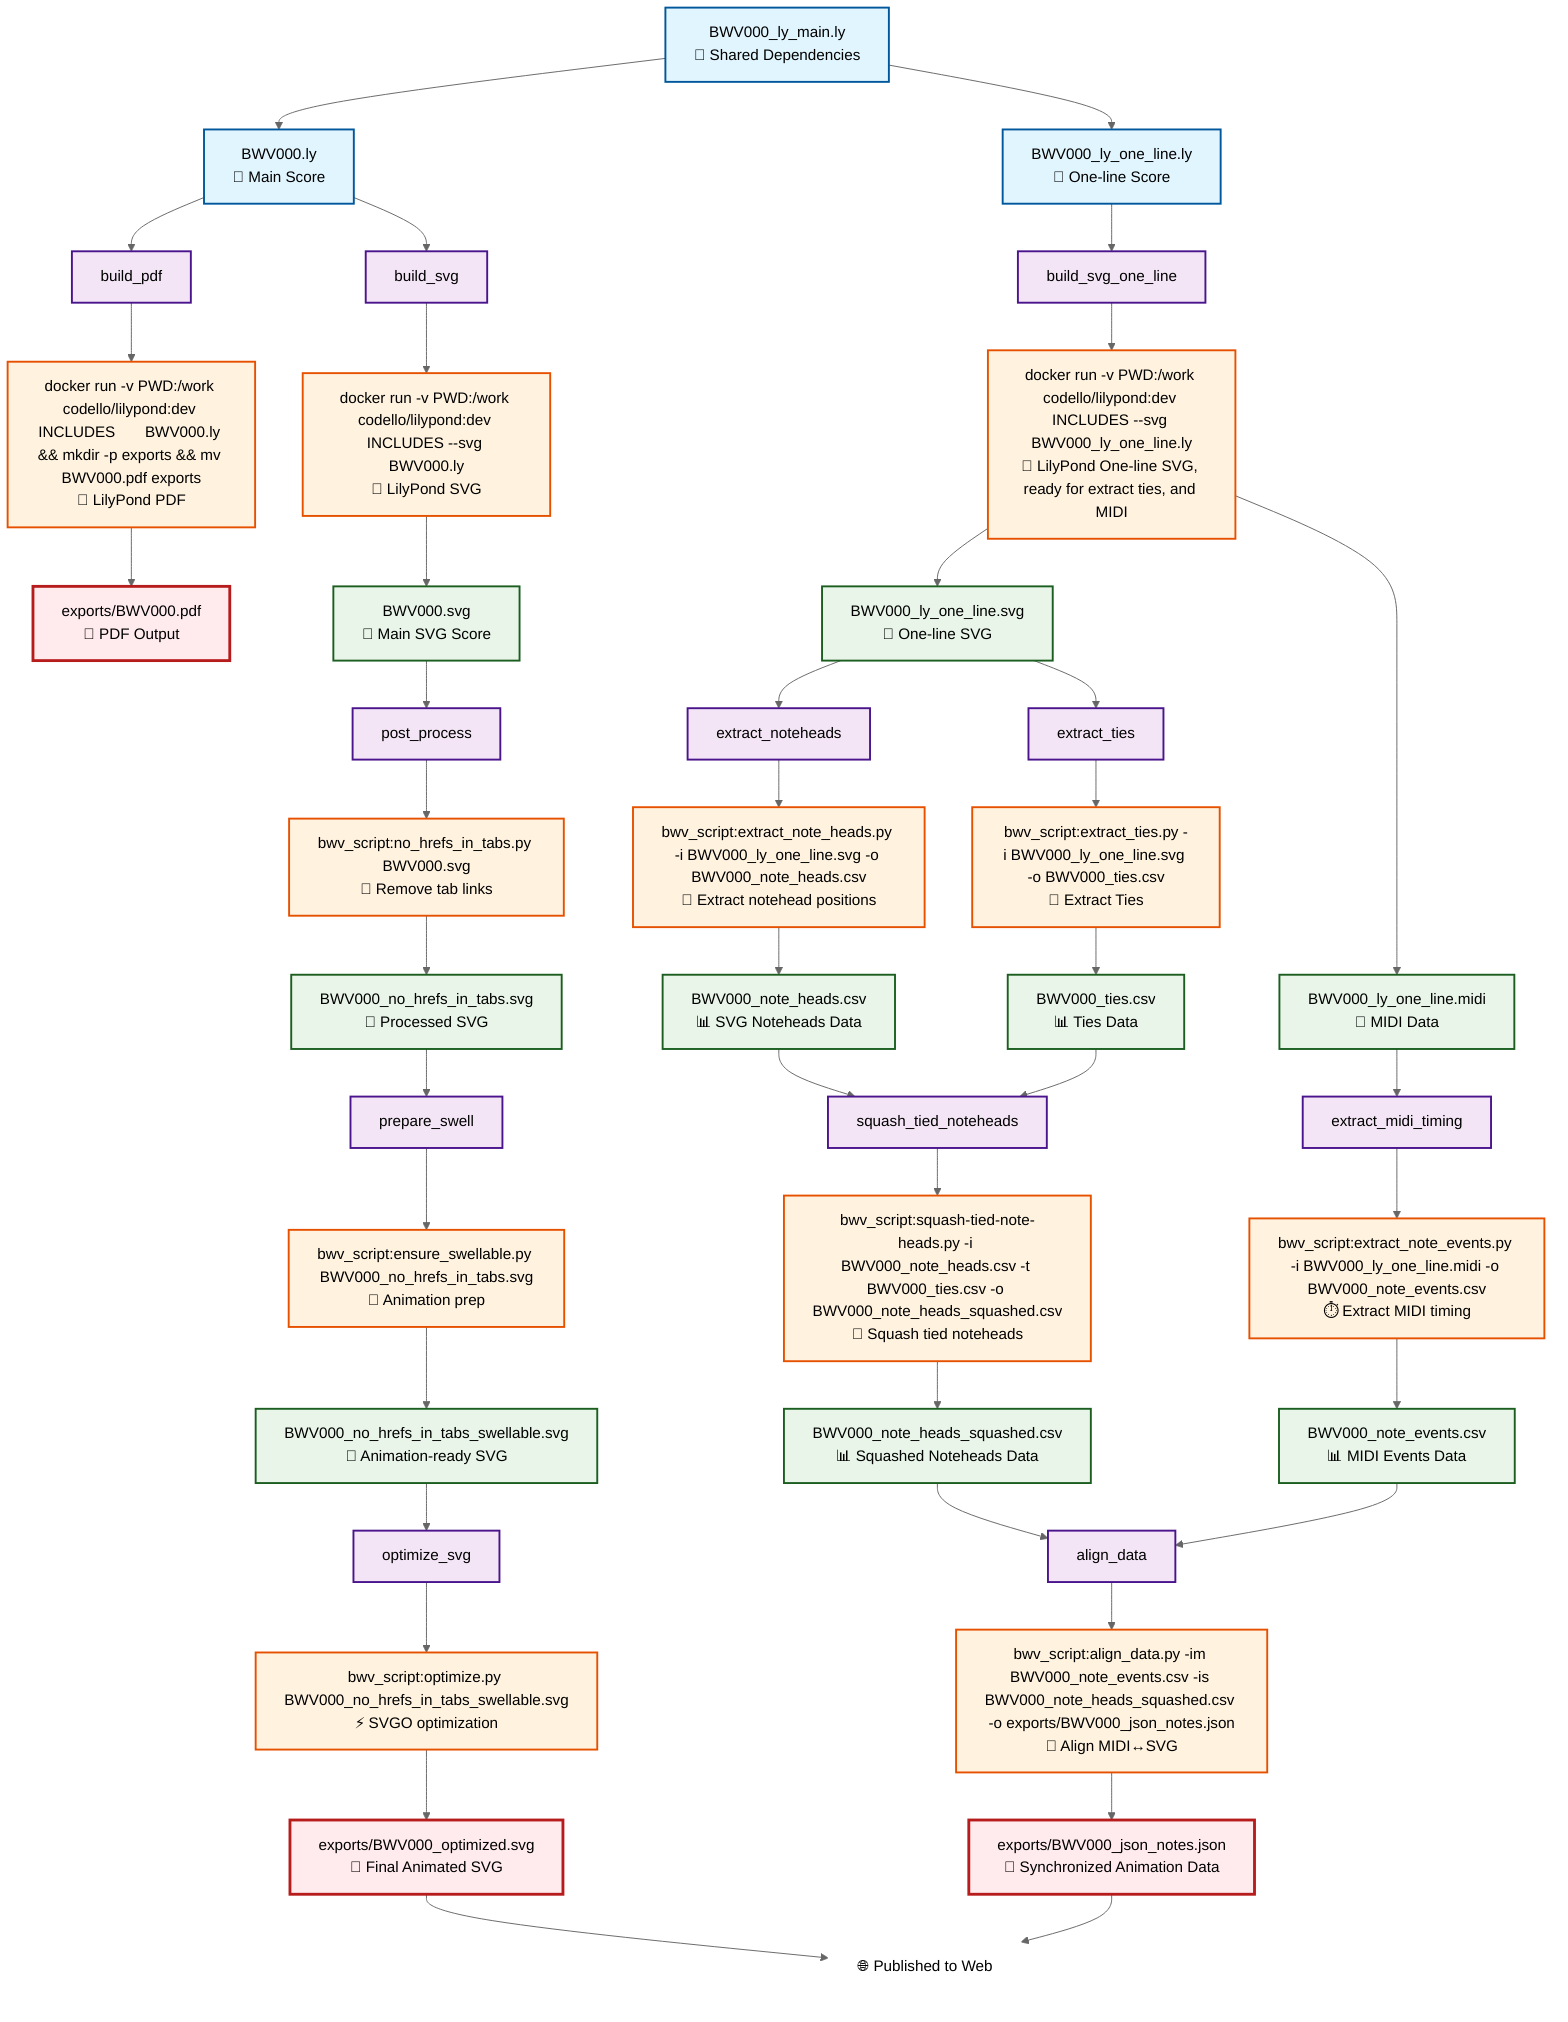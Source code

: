 %%{init: {'theme':'neutral'}}%%
graph TD

%% ============================================================================
%% INPUT NODES
%% ============================================================================
I1[BWV000.ly<br/>📄 Main Score]
I2[BWV000_ly_one_line.ly<br/>📄 One-line Score]
I3[BWV000_ly_main.ly<br/>📄 Shared Dependencies]

%% ============================================================================
%% TASK NODES
%% ============================================================================
T1[build_pdf]
T2[build_svg]
T3[build_svg_one_line]
T4[post_process]
T5[prepare_swell]
T6[optimize_svg]
T7[extract_noteheads]
T8[extract_midi_timing]
T9[align_data]
T0[extract_ties]
T11[squash_tied_noteheads]

%% ============================================================================
%% RUNNABLE NODES
%% ============================================================================
R1[docker run -v PWD:/work codello/lilypond:dev INCLUDES       BWV000.ly && mkdir -p exports && mv BWV000.pdf exports<br/>🐳 LilyPond PDF]
R2[docker run -v PWD:/work codello/lilypond:dev INCLUDES --svg BWV000.ly<br/>🐳 LilyPond SVG]
R3[docker run -v PWD:/work codello/lilypond:dev INCLUDES --svg BWV000_ly_one_line.ly<br/>🐳 LilyPond One-line SVG, ready for extract ties, and MIDI]
R4[bwv_script:no_hrefs_in_tabs.py BWV000.svg<br/>🔗 Remove tab links]
R5[bwv_script:ensure_swellable.py BWV000_no_hrefs_in_tabs.svg<br/>🎯 Animation prep]
R6[bwv_script:optimize.py BWV000_no_hrefs_in_tabs_swellable.svg<br/>⚡ SVGO optimization]
R7[bwv_script:extract_note_heads.py -i BWV000_ly_one_line.svg -o BWV000_note_heads.csv<br/>📍 Extract notehead positions]
R8[bwv_script:extract_note_events.py -i BWV000_ly_one_line.midi -o BWV000_note_events.csv<br/>⏱️ Extract MIDI timing]
R9[bwv_script:align_data.py -im BWV000_note_events.csv -is BWV000_note_heads_squashed.csv -o exports/BWV000_json_notes.json<br/>🎯 Align MIDI↔SVG]
R0[bwv_script:extract_ties.py -i BWV000_ly_one_line.svg -o BWV000_ties.csv<br/>🔗 Extract Ties]
R11[bwv_script:squash-tied-note-heads.py -i BWV000_note_heads.csv -t BWV000_ties.csv -o BWV000_note_heads_squashed.csv<br/>🎵 Squash tied noteheads]

%% ============================================================================
%% OUTPUT NODES
%% ============================================================================
O2[BWV000.svg<br/>🎼 Main SVG Score]
O3[BWV000_ly_one_line.svg<br/>🎼 One-line SVG]
O4[BWV000_ly_one_line.midi<br/>🎵 MIDI Data]
O5[BWV000_no_hrefs_in_tabs.svg<br/>🔄 Processed SVG]
O6[BWV000_no_hrefs_in_tabs_swellable.svg<br/>🎯 Animation-ready SVG]
O7[BWV000_note_heads.csv<br/>📊 SVG Noteheads Data]
O8[BWV000_note_events.csv<br/>📊 MIDI Events Data]
O9[BWV000_ties.csv<br/>📊 Ties Data]
O10[BWV000_note_heads_squashed.csv<br/>📊 Squashed Noteheads Data]

%% ============================================================================
%% EXPORT NODES
%% ============================================================================
E3[exports/BWV000.pdf<br/>📑 PDF Output]
E1[exports/BWV000_optimized.svg<br/>🎨 Final Animated SVG]
E2[exports/BWV000_json_notes.json<br/>🎵 Synchronized Animation Data]

%% ============================================================================
%% DEPENDENCY RELATIONSHIPS
%% ============================================================================
%% Shared dependencies
I3 --> I1
I3 --> I2

%% Input to task relationships
I1 --> T1
I1 --> T2
I2 --> T3

%% Task to runnable relationships
T1 --> R1
T2 --> R2
T3 --> R3
T4 --> R4
T5 --> R5
T6 --> R6
T7 --> R7
T8 --> R8
T9 --> R9
T0 --> R0
T11 --> R11

%% Runnable to output relationships
R2 --> O2
R3 --> O3
R3 --> O4
R0 --> O9
R7 --> O7
R8 --> O8
R11 --> O10

%% SVG processing chain
O2 --> T4
R4 --> O5
O5 --> T5
R5 --> O6
O6 --> T6

%% Data extraction parallel branches
O3 --> T7
O3 --> T0
O4 --> T8

%% Squash tied noteheads step
O7 --> T11
O9 --> T11

%% Final data alignment (now uses squashed noteheads)
O10 --> T9
O8 --> T9

%% Final export
R1 --> E3
R6 --> E1
R9 --> E2

%% ============================================================================
%% STYLING
%% ============================================================================
classDef input fill:#e1f5fe,stroke:#01579b,stroke-width:2px
classDef task fill:#f3e5f5,stroke:#4a148c,stroke-width:2px
classDef output fill:#e8f5e8,stroke:#1b5e20,stroke-width:2px
classDef runnable fill:#fff3e0,stroke:#e65100,stroke-width:2px
classDef export fill:#ffebee,stroke:#b71c1c,stroke-width:3px

class I1,I2,I3 input
class T1,T2,T3,T4,T5,T6,T7,T8,T9,T0,T10,T11 task
class O2,O3,O4,O5,O6,O7,O8,O9,O10 output
class R1,R2,R3,R4,R5,R6,R7,R8,R9,R0,R11 runnable
class E3,E1,E2 export

%% ============================================================================
%% BOTTOM ALIGNMENT HACK
%% ============================================================================
T10["🌐 Published to Web"]
style T10 fill:#ffffff,stroke:#ffffff

E1 --> T10
E2 --> T10
